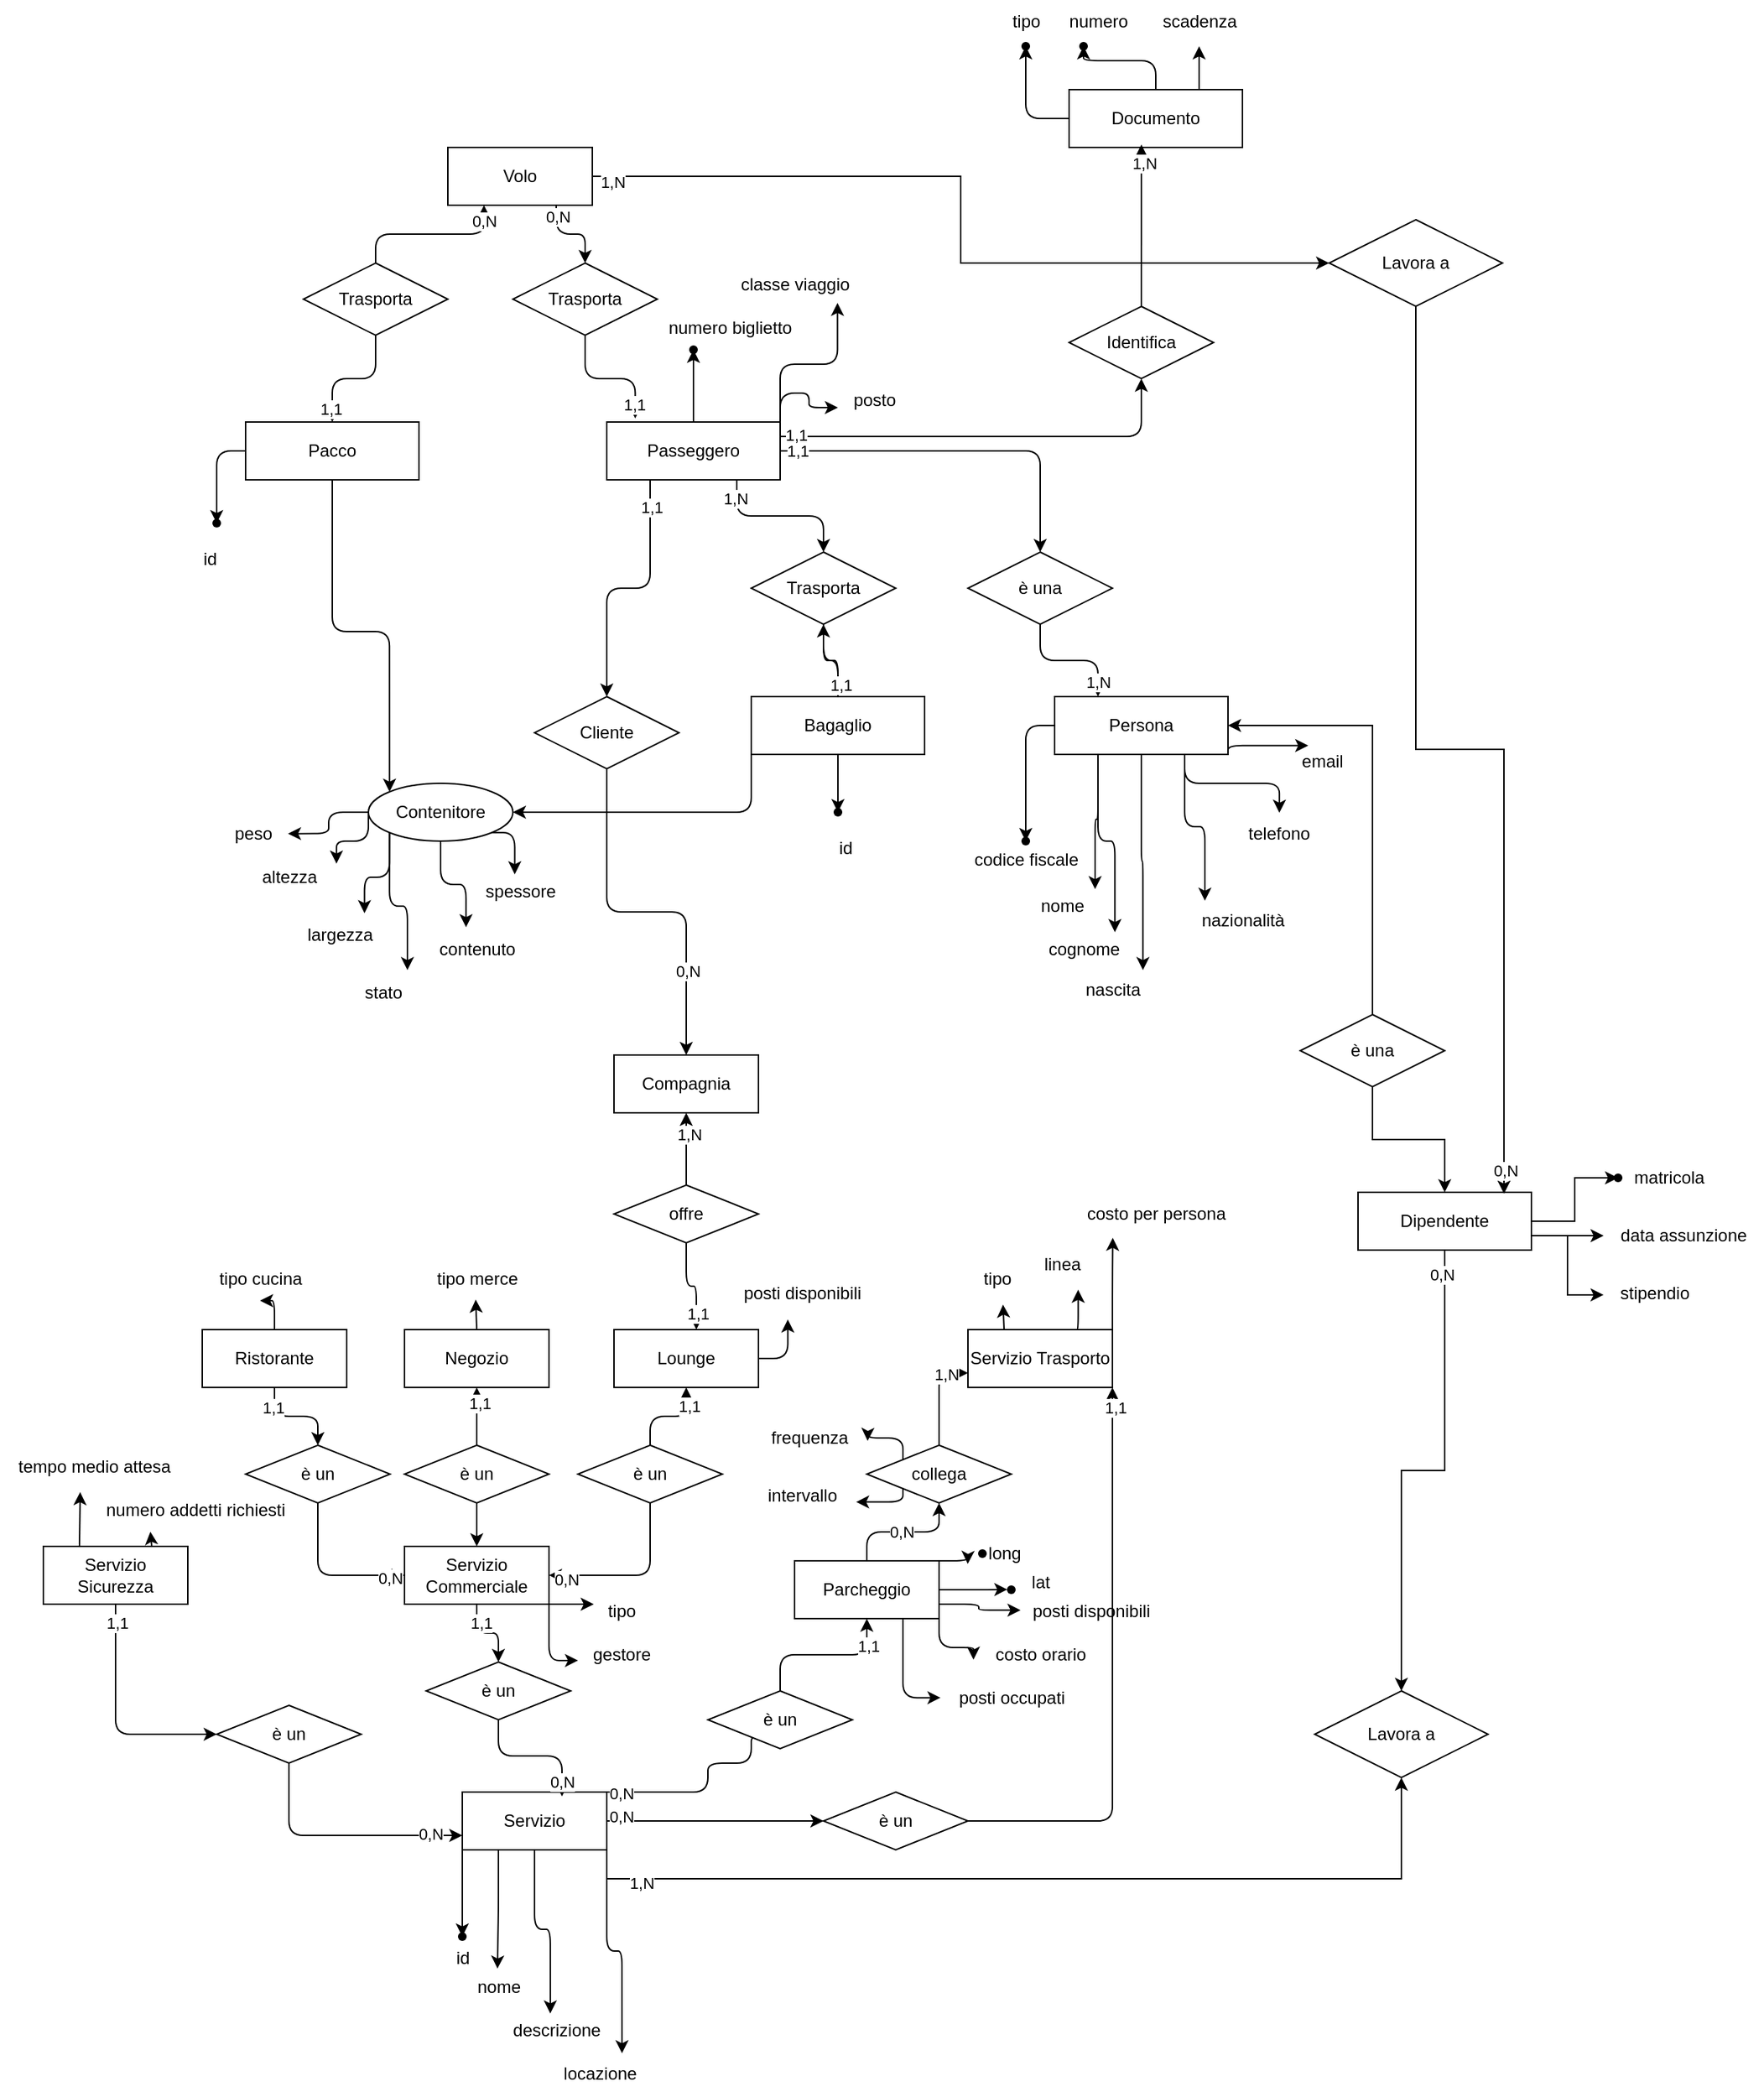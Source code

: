 <mxfile version="26.0.5">
  <diagram name="Page-1" id="ToJDzl_4S9SJtDrV855b">
    <mxGraphModel dx="1213" dy="2435" grid="1" gridSize="10" guides="1" tooltips="1" connect="1" arrows="1" fold="1" page="1" pageScale="1" pageWidth="850" pageHeight="1100" math="0" shadow="0">
      <root>
        <mxCell id="0" />
        <mxCell id="1" parent="0" />
        <mxCell id="xGkH-jB9jSA_RrB5lTJx-1" value="Compagnia" style="whiteSpace=wrap;html=1;align=center;rounded=0;" vertex="1" parent="1">
          <mxGeometry x="425" y="260" width="100" height="40" as="geometry" />
        </mxCell>
        <mxCell id="xGkH-jB9jSA_RrB5lTJx-2" style="edgeStyle=orthogonalEdgeStyle;orthogonalLoop=1;jettySize=auto;html=1;exitX=0.5;exitY=1;exitDx=0;exitDy=0;entryX=0.5;entryY=0;entryDx=0;entryDy=0;" edge="1" parent="1" source="xGkH-jB9jSA_RrB5lTJx-5" target="xGkH-jB9jSA_RrB5lTJx-49">
          <mxGeometry relative="1" as="geometry" />
        </mxCell>
        <mxCell id="xGkH-jB9jSA_RrB5lTJx-3" value="1,1" style="edgeLabel;html=1;align=center;verticalAlign=middle;resizable=0;points=[];" vertex="1" connectable="0" parent="xGkH-jB9jSA_RrB5lTJx-2">
          <mxGeometry x="-0.6" y="-1" relative="1" as="geometry">
            <mxPoint as="offset" />
          </mxGeometry>
        </mxCell>
        <mxCell id="xGkH-jB9jSA_RrB5lTJx-4" value="" style="edgeStyle=orthogonalEdgeStyle;orthogonalLoop=1;jettySize=auto;html=1;" edge="1" parent="1" source="xGkH-jB9jSA_RrB5lTJx-5" target="xGkH-jB9jSA_RrB5lTJx-94">
          <mxGeometry relative="1" as="geometry" />
        </mxCell>
        <mxCell id="xGkH-jB9jSA_RrB5lTJx-5" value="Ristorante" style="whiteSpace=wrap;html=1;align=center;rounded=0;" vertex="1" parent="1">
          <mxGeometry x="140" y="450" width="100" height="40" as="geometry" />
        </mxCell>
        <mxCell id="xGkH-jB9jSA_RrB5lTJx-6" value="Negozio" style="whiteSpace=wrap;html=1;align=center;rounded=0;" vertex="1" parent="1">
          <mxGeometry x="280" y="450" width="100" height="40" as="geometry" />
        </mxCell>
        <mxCell id="xGkH-jB9jSA_RrB5lTJx-7" value="Lounge" style="whiteSpace=wrap;html=1;align=center;rounded=0;" vertex="1" parent="1">
          <mxGeometry x="425" y="450" width="100" height="40" as="geometry" />
        </mxCell>
        <mxCell id="xGkH-jB9jSA_RrB5lTJx-8" value="Servizio Trasporto" style="whiteSpace=wrap;html=1;align=center;rounded=0;" vertex="1" parent="1">
          <mxGeometry x="670" y="450" width="100" height="40" as="geometry" />
        </mxCell>
        <mxCell id="xGkH-jB9jSA_RrB5lTJx-9" style="edgeStyle=orthogonalEdgeStyle;orthogonalLoop=1;jettySize=auto;html=1;exitX=0.5;exitY=1;exitDx=0;exitDy=0;entryX=0.5;entryY=0;entryDx=0;entryDy=0;" edge="1" parent="1" source="xGkH-jB9jSA_RrB5lTJx-11" target="xGkH-jB9jSA_RrB5lTJx-41">
          <mxGeometry relative="1" as="geometry" />
        </mxCell>
        <mxCell id="xGkH-jB9jSA_RrB5lTJx-10" value="1,1" style="edgeLabel;html=1;align=center;verticalAlign=middle;resizable=0;points=[];" vertex="1" connectable="0" parent="xGkH-jB9jSA_RrB5lTJx-9">
          <mxGeometry x="-0.521" y="3" relative="1" as="geometry">
            <mxPoint as="offset" />
          </mxGeometry>
        </mxCell>
        <mxCell id="xGkH-jB9jSA_RrB5lTJx-11" value="Servizio Commerciale" style="whiteSpace=wrap;html=1;align=center;rounded=0;" vertex="1" parent="1">
          <mxGeometry x="280" y="600" width="100" height="40" as="geometry" />
        </mxCell>
        <mxCell id="xGkH-jB9jSA_RrB5lTJx-12" style="edgeStyle=orthogonalEdgeStyle;orthogonalLoop=1;jettySize=auto;html=1;exitX=0.5;exitY=1;exitDx=0;exitDy=0;entryX=0;entryY=0.5;entryDx=0;entryDy=0;" edge="1" parent="1" source="xGkH-jB9jSA_RrB5lTJx-14" target="xGkH-jB9jSA_RrB5lTJx-46">
          <mxGeometry relative="1" as="geometry" />
        </mxCell>
        <mxCell id="xGkH-jB9jSA_RrB5lTJx-13" value="1,1" style="edgeLabel;html=1;align=center;verticalAlign=middle;resizable=0;points=[];" vertex="1" connectable="0" parent="xGkH-jB9jSA_RrB5lTJx-12">
          <mxGeometry x="-0.846" y="1" relative="1" as="geometry">
            <mxPoint as="offset" />
          </mxGeometry>
        </mxCell>
        <mxCell id="xGkH-jB9jSA_RrB5lTJx-14" value="Servizio Sicurezza" style="whiteSpace=wrap;html=1;align=center;rounded=0;" vertex="1" parent="1">
          <mxGeometry x="30" y="600" width="100" height="40" as="geometry" />
        </mxCell>
        <mxCell id="xGkH-jB9jSA_RrB5lTJx-15" style="edgeStyle=orthogonalEdgeStyle;orthogonalLoop=1;jettySize=auto;html=1;exitX=0.5;exitY=0;exitDx=0;exitDy=0;entryX=0.5;entryY=1;entryDx=0;entryDy=0;" edge="1" parent="1" source="xGkH-jB9jSA_RrB5lTJx-17" target="xGkH-jB9jSA_RrB5lTJx-37">
          <mxGeometry relative="1" as="geometry" />
        </mxCell>
        <mxCell id="xGkH-jB9jSA_RrB5lTJx-16" value="0,N" style="edgeLabel;html=1;align=center;verticalAlign=middle;resizable=0;points=[];" vertex="1" connectable="0" parent="xGkH-jB9jSA_RrB5lTJx-15">
          <mxGeometry x="-0.033" relative="1" as="geometry">
            <mxPoint as="offset" />
          </mxGeometry>
        </mxCell>
        <mxCell id="xGkH-jB9jSA_RrB5lTJx-17" value="Parcheggio" style="whiteSpace=wrap;html=1;align=center;rounded=0;" vertex="1" parent="1">
          <mxGeometry x="550" y="610" width="100" height="40" as="geometry" />
        </mxCell>
        <mxCell id="xGkH-jB9jSA_RrB5lTJx-18" value="" style="edgeStyle=orthogonalEdgeStyle;rounded=0;orthogonalLoop=1;jettySize=auto;html=1;curved=1;exitX=0;exitY=1;exitDx=0;exitDy=0;" edge="1" parent="1" source="xGkH-jB9jSA_RrB5lTJx-23" target="xGkH-jB9jSA_RrB5lTJx-24">
          <mxGeometry relative="1" as="geometry" />
        </mxCell>
        <mxCell id="xGkH-jB9jSA_RrB5lTJx-19" style="edgeStyle=orthogonalEdgeStyle;orthogonalLoop=1;jettySize=auto;html=1;exitX=1;exitY=0.5;exitDx=0;exitDy=0;entryX=0;entryY=0.5;entryDx=0;entryDy=0;" edge="1" parent="1" source="xGkH-jB9jSA_RrB5lTJx-23" target="xGkH-jB9jSA_RrB5lTJx-34">
          <mxGeometry relative="1" as="geometry" />
        </mxCell>
        <mxCell id="xGkH-jB9jSA_RrB5lTJx-20" value="0,N" style="edgeLabel;html=1;align=center;verticalAlign=middle;resizable=0;points=[];" vertex="1" connectable="0" parent="xGkH-jB9jSA_RrB5lTJx-19">
          <mxGeometry x="-0.864" y="3" relative="1" as="geometry">
            <mxPoint as="offset" />
          </mxGeometry>
        </mxCell>
        <mxCell id="xGkH-jB9jSA_RrB5lTJx-21" style="edgeStyle=orthogonalEdgeStyle;orthogonalLoop=1;jettySize=auto;html=1;exitX=1;exitY=0;exitDx=0;exitDy=0;entryX=0.5;entryY=1;entryDx=0;entryDy=0;" edge="1" parent="1" source="xGkH-jB9jSA_RrB5lTJx-23" target="xGkH-jB9jSA_RrB5lTJx-40">
          <mxGeometry relative="1" as="geometry">
            <Array as="points">
              <mxPoint x="490" y="770" />
              <mxPoint x="490" y="750" />
              <mxPoint x="520" y="750" />
              <mxPoint x="520" y="730" />
              <mxPoint x="540" y="730" />
            </Array>
          </mxGeometry>
        </mxCell>
        <mxCell id="xGkH-jB9jSA_RrB5lTJx-22" value="0,N" style="edgeLabel;html=1;align=center;verticalAlign=middle;resizable=0;points=[];" vertex="1" connectable="0" parent="xGkH-jB9jSA_RrB5lTJx-21">
          <mxGeometry x="-0.885" y="-1" relative="1" as="geometry">
            <mxPoint as="offset" />
          </mxGeometry>
        </mxCell>
        <mxCell id="xGkH-jB9jSA_RrB5lTJx-194" style="edgeStyle=orthogonalEdgeStyle;rounded=0;orthogonalLoop=1;jettySize=auto;html=1;exitX=1;exitY=1;exitDx=0;exitDy=0;" edge="1" parent="1" source="xGkH-jB9jSA_RrB5lTJx-23" target="xGkH-jB9jSA_RrB5lTJx-195">
          <mxGeometry relative="1" as="geometry">
            <mxPoint x="970" y="730" as="targetPoint" />
          </mxGeometry>
        </mxCell>
        <mxCell id="xGkH-jB9jSA_RrB5lTJx-203" value="&lt;div&gt;1,N&lt;/div&gt;" style="edgeLabel;html=1;align=center;verticalAlign=middle;resizable=0;points=[];" vertex="1" connectable="0" parent="xGkH-jB9jSA_RrB5lTJx-194">
          <mxGeometry x="-0.863" y="-3" relative="1" as="geometry">
            <mxPoint as="offset" />
          </mxGeometry>
        </mxCell>
        <mxCell id="xGkH-jB9jSA_RrB5lTJx-23" value="Servizio" style="whiteSpace=wrap;html=1;align=center;rounded=0;" vertex="1" parent="1">
          <mxGeometry x="320" y="770" width="100" height="40" as="geometry" />
        </mxCell>
        <mxCell id="xGkH-jB9jSA_RrB5lTJx-24" value="" style="shape=waypoint;sketch=0;size=6;pointerEvents=1;points=[];fillColor=default;resizable=0;rotatable=0;perimeter=centerPerimeter;snapToPoint=1;rounded=0;" vertex="1" parent="1">
          <mxGeometry x="310" y="860" width="20" height="20" as="geometry" />
        </mxCell>
        <mxCell id="xGkH-jB9jSA_RrB5lTJx-25" value="id" style="text;html=1;align=center;verticalAlign=middle;resizable=0;points=[];autosize=1;strokeColor=none;fillColor=none;" vertex="1" parent="1">
          <mxGeometry x="305" y="870" width="30" height="30" as="geometry" />
        </mxCell>
        <mxCell id="xGkH-jB9jSA_RrB5lTJx-26" value="nome" style="text;html=1;align=center;verticalAlign=middle;resizable=0;points=[];autosize=1;strokeColor=none;fillColor=none;" vertex="1" parent="1">
          <mxGeometry x="320" y="890" width="50" height="30" as="geometry" />
        </mxCell>
        <mxCell id="xGkH-jB9jSA_RrB5lTJx-27" value="descrizione" style="text;html=1;align=center;verticalAlign=middle;resizable=0;points=[];autosize=1;strokeColor=none;fillColor=none;" vertex="1" parent="1">
          <mxGeometry x="345" y="920" width="80" height="30" as="geometry" />
        </mxCell>
        <mxCell id="xGkH-jB9jSA_RrB5lTJx-28" value="locazione" style="text;html=1;align=center;verticalAlign=middle;resizable=0;points=[];autosize=1;strokeColor=none;fillColor=none;" vertex="1" parent="1">
          <mxGeometry x="380" y="950" width="70" height="30" as="geometry" />
        </mxCell>
        <mxCell id="xGkH-jB9jSA_RrB5lTJx-29" style="edgeStyle=orthogonalEdgeStyle;orthogonalLoop=1;jettySize=auto;html=1;exitX=0.25;exitY=1;exitDx=0;exitDy=0;entryX=0.487;entryY=0.072;entryDx=0;entryDy=0;entryPerimeter=0;" edge="1" parent="1" source="xGkH-jB9jSA_RrB5lTJx-23" target="xGkH-jB9jSA_RrB5lTJx-26">
          <mxGeometry relative="1" as="geometry" />
        </mxCell>
        <mxCell id="xGkH-jB9jSA_RrB5lTJx-30" style="edgeStyle=orthogonalEdgeStyle;orthogonalLoop=1;jettySize=auto;html=1;exitX=0.5;exitY=1;exitDx=0;exitDy=0;entryX=0.449;entryY=0.107;entryDx=0;entryDy=0;entryPerimeter=0;" edge="1" parent="1" source="xGkH-jB9jSA_RrB5lTJx-23" target="xGkH-jB9jSA_RrB5lTJx-27">
          <mxGeometry relative="1" as="geometry" />
        </mxCell>
        <mxCell id="xGkH-jB9jSA_RrB5lTJx-31" style="edgeStyle=orthogonalEdgeStyle;orthogonalLoop=1;jettySize=auto;html=1;exitX=1;exitY=1;exitDx=0;exitDy=0;entryX=0.722;entryY=0.026;entryDx=0;entryDy=0;entryPerimeter=0;" edge="1" parent="1" source="xGkH-jB9jSA_RrB5lTJx-23" target="xGkH-jB9jSA_RrB5lTJx-28">
          <mxGeometry relative="1" as="geometry" />
        </mxCell>
        <mxCell id="xGkH-jB9jSA_RrB5lTJx-32" style="edgeStyle=orthogonalEdgeStyle;orthogonalLoop=1;jettySize=auto;html=1;exitX=1;exitY=0.5;exitDx=0;exitDy=0;entryX=1;entryY=1;entryDx=0;entryDy=0;" edge="1" parent="1" source="xGkH-jB9jSA_RrB5lTJx-34" target="xGkH-jB9jSA_RrB5lTJx-8">
          <mxGeometry relative="1" as="geometry" />
        </mxCell>
        <mxCell id="xGkH-jB9jSA_RrB5lTJx-33" value="1,1" style="edgeLabel;html=1;align=center;verticalAlign=middle;resizable=0;points=[];" vertex="1" connectable="0" parent="xGkH-jB9jSA_RrB5lTJx-32">
          <mxGeometry x="0.93" y="-2" relative="1" as="geometry">
            <mxPoint as="offset" />
          </mxGeometry>
        </mxCell>
        <mxCell id="xGkH-jB9jSA_RrB5lTJx-34" value="è un" style="shape=rhombus;perimeter=rhombusPerimeter;whiteSpace=wrap;html=1;align=center;" vertex="1" parent="1">
          <mxGeometry x="570" y="770" width="100" height="40" as="geometry" />
        </mxCell>
        <mxCell id="xGkH-jB9jSA_RrB5lTJx-35" style="edgeStyle=orthogonalEdgeStyle;orthogonalLoop=1;jettySize=auto;html=1;exitX=0.5;exitY=0;exitDx=0;exitDy=0;entryX=0;entryY=0.75;entryDx=0;entryDy=0;" edge="1" parent="1" source="xGkH-jB9jSA_RrB5lTJx-37" target="xGkH-jB9jSA_RrB5lTJx-8">
          <mxGeometry relative="1" as="geometry" />
        </mxCell>
        <mxCell id="xGkH-jB9jSA_RrB5lTJx-36" value="1,N" style="edgeLabel;html=1;align=center;verticalAlign=middle;resizable=0;points=[];" vertex="1" connectable="0" parent="xGkH-jB9jSA_RrB5lTJx-35">
          <mxGeometry x="0.552" y="-1" relative="1" as="geometry">
            <mxPoint as="offset" />
          </mxGeometry>
        </mxCell>
        <mxCell id="xGkH-jB9jSA_RrB5lTJx-37" value="collega" style="shape=rhombus;perimeter=rhombusPerimeter;whiteSpace=wrap;html=1;align=center;" vertex="1" parent="1">
          <mxGeometry x="600" y="530" width="100" height="40" as="geometry" />
        </mxCell>
        <mxCell id="xGkH-jB9jSA_RrB5lTJx-38" style="edgeStyle=orthogonalEdgeStyle;orthogonalLoop=1;jettySize=auto;html=1;exitX=0.5;exitY=0;exitDx=0;exitDy=0;entryX=0.5;entryY=1;entryDx=0;entryDy=0;" edge="1" parent="1" source="xGkH-jB9jSA_RrB5lTJx-40" target="xGkH-jB9jSA_RrB5lTJx-17">
          <mxGeometry relative="1" as="geometry" />
        </mxCell>
        <mxCell id="xGkH-jB9jSA_RrB5lTJx-39" value="1,1" style="edgeLabel;html=1;align=center;verticalAlign=middle;resizable=0;points=[];" vertex="1" connectable="0" parent="xGkH-jB9jSA_RrB5lTJx-38">
          <mxGeometry x="0.652" y="-1" relative="1" as="geometry">
            <mxPoint as="offset" />
          </mxGeometry>
        </mxCell>
        <mxCell id="xGkH-jB9jSA_RrB5lTJx-40" value="è un" style="shape=rhombus;perimeter=rhombusPerimeter;whiteSpace=wrap;html=1;align=center;" vertex="1" parent="1">
          <mxGeometry x="490" y="700" width="100" height="40" as="geometry" />
        </mxCell>
        <mxCell id="xGkH-jB9jSA_RrB5lTJx-41" value="è un" style="shape=rhombus;perimeter=rhombusPerimeter;whiteSpace=wrap;html=1;align=center;" vertex="1" parent="1">
          <mxGeometry x="295" y="680" width="100" height="40" as="geometry" />
        </mxCell>
        <mxCell id="xGkH-jB9jSA_RrB5lTJx-42" style="edgeStyle=orthogonalEdgeStyle;orthogonalLoop=1;jettySize=auto;html=1;exitX=0.5;exitY=1;exitDx=0;exitDy=0;entryX=0.69;entryY=0.075;entryDx=0;entryDy=0;entryPerimeter=0;" edge="1" parent="1" source="xGkH-jB9jSA_RrB5lTJx-41" target="xGkH-jB9jSA_RrB5lTJx-23">
          <mxGeometry relative="1" as="geometry" />
        </mxCell>
        <mxCell id="xGkH-jB9jSA_RrB5lTJx-43" value="0,N" style="edgeLabel;html=1;align=center;verticalAlign=middle;resizable=0;points=[];" vertex="1" connectable="0" parent="xGkH-jB9jSA_RrB5lTJx-42">
          <mxGeometry x="0.78" relative="1" as="geometry">
            <mxPoint as="offset" />
          </mxGeometry>
        </mxCell>
        <mxCell id="xGkH-jB9jSA_RrB5lTJx-44" style="edgeStyle=orthogonalEdgeStyle;orthogonalLoop=1;jettySize=auto;html=1;exitX=0.5;exitY=1;exitDx=0;exitDy=0;entryX=0;entryY=0.75;entryDx=0;entryDy=0;" edge="1" parent="1" source="xGkH-jB9jSA_RrB5lTJx-46" target="xGkH-jB9jSA_RrB5lTJx-23">
          <mxGeometry relative="1" as="geometry" />
        </mxCell>
        <mxCell id="xGkH-jB9jSA_RrB5lTJx-45" value="0,N" style="edgeLabel;html=1;align=center;verticalAlign=middle;resizable=0;points=[];" vertex="1" connectable="0" parent="xGkH-jB9jSA_RrB5lTJx-44">
          <mxGeometry x="0.737" y="1" relative="1" as="geometry">
            <mxPoint as="offset" />
          </mxGeometry>
        </mxCell>
        <mxCell id="xGkH-jB9jSA_RrB5lTJx-46" value="è un" style="shape=rhombus;perimeter=rhombusPerimeter;whiteSpace=wrap;html=1;align=center;" vertex="1" parent="1">
          <mxGeometry x="150" y="710" width="100" height="40" as="geometry" />
        </mxCell>
        <mxCell id="xGkH-jB9jSA_RrB5lTJx-47" style="edgeStyle=orthogonalEdgeStyle;orthogonalLoop=1;jettySize=auto;html=1;exitX=0.5;exitY=1;exitDx=0;exitDy=0;entryX=0;entryY=0.5;entryDx=0;entryDy=0;" edge="1" parent="1" source="xGkH-jB9jSA_RrB5lTJx-49" target="xGkH-jB9jSA_RrB5lTJx-11">
          <mxGeometry relative="1" as="geometry" />
        </mxCell>
        <mxCell id="xGkH-jB9jSA_RrB5lTJx-48" value="0,N" style="edgeLabel;html=1;align=center;verticalAlign=middle;resizable=0;points=[];" vertex="1" connectable="0" parent="xGkH-jB9jSA_RrB5lTJx-47">
          <mxGeometry x="0.806" y="-2" relative="1" as="geometry">
            <mxPoint as="offset" />
          </mxGeometry>
        </mxCell>
        <mxCell id="xGkH-jB9jSA_RrB5lTJx-49" value="è un" style="shape=rhombus;perimeter=rhombusPerimeter;whiteSpace=wrap;html=1;align=center;" vertex="1" parent="1">
          <mxGeometry x="170" y="530" width="100" height="40" as="geometry" />
        </mxCell>
        <mxCell id="xGkH-jB9jSA_RrB5lTJx-50" style="edgeStyle=orthogonalEdgeStyle;orthogonalLoop=1;jettySize=auto;html=1;exitX=0.5;exitY=1;exitDx=0;exitDy=0;entryX=0.5;entryY=0;entryDx=0;entryDy=0;" edge="1" parent="1" source="xGkH-jB9jSA_RrB5lTJx-53" target="xGkH-jB9jSA_RrB5lTJx-11">
          <mxGeometry relative="1" as="geometry" />
        </mxCell>
        <mxCell id="xGkH-jB9jSA_RrB5lTJx-51" style="edgeStyle=orthogonalEdgeStyle;orthogonalLoop=1;jettySize=auto;html=1;exitX=0.5;exitY=0;exitDx=0;exitDy=0;entryX=0.5;entryY=1;entryDx=0;entryDy=0;" edge="1" parent="1" source="xGkH-jB9jSA_RrB5lTJx-53" target="xGkH-jB9jSA_RrB5lTJx-6">
          <mxGeometry relative="1" as="geometry" />
        </mxCell>
        <mxCell id="xGkH-jB9jSA_RrB5lTJx-52" value="1,1" style="edgeLabel;html=1;align=center;verticalAlign=middle;resizable=0;points=[];" vertex="1" connectable="0" parent="xGkH-jB9jSA_RrB5lTJx-51">
          <mxGeometry x="0.467" y="-2" relative="1" as="geometry">
            <mxPoint as="offset" />
          </mxGeometry>
        </mxCell>
        <mxCell id="xGkH-jB9jSA_RrB5lTJx-53" value="è un" style="shape=rhombus;perimeter=rhombusPerimeter;whiteSpace=wrap;html=1;align=center;" vertex="1" parent="1">
          <mxGeometry x="280" y="530" width="100" height="40" as="geometry" />
        </mxCell>
        <mxCell id="xGkH-jB9jSA_RrB5lTJx-54" style="edgeStyle=orthogonalEdgeStyle;orthogonalLoop=1;jettySize=auto;html=1;exitX=0.5;exitY=1;exitDx=0;exitDy=0;entryX=1;entryY=0.5;entryDx=0;entryDy=0;" edge="1" parent="1" source="xGkH-jB9jSA_RrB5lTJx-58" target="xGkH-jB9jSA_RrB5lTJx-11">
          <mxGeometry relative="1" as="geometry" />
        </mxCell>
        <mxCell id="xGkH-jB9jSA_RrB5lTJx-55" value="0,N" style="edgeLabel;html=1;align=center;verticalAlign=middle;resizable=0;points=[];" vertex="1" connectable="0" parent="xGkH-jB9jSA_RrB5lTJx-54">
          <mxGeometry x="0.803" y="3" relative="1" as="geometry">
            <mxPoint as="offset" />
          </mxGeometry>
        </mxCell>
        <mxCell id="xGkH-jB9jSA_RrB5lTJx-56" style="edgeStyle=orthogonalEdgeStyle;orthogonalLoop=1;jettySize=auto;html=1;exitX=0.5;exitY=0;exitDx=0;exitDy=0;entryX=0.5;entryY=1;entryDx=0;entryDy=0;" edge="1" parent="1" source="xGkH-jB9jSA_RrB5lTJx-58" target="xGkH-jB9jSA_RrB5lTJx-7">
          <mxGeometry relative="1" as="geometry" />
        </mxCell>
        <mxCell id="xGkH-jB9jSA_RrB5lTJx-57" value="1,1" style="edgeLabel;html=1;align=center;verticalAlign=middle;resizable=0;points=[];" vertex="1" connectable="0" parent="xGkH-jB9jSA_RrB5lTJx-56">
          <mxGeometry x="0.595" y="-2" relative="1" as="geometry">
            <mxPoint as="offset" />
          </mxGeometry>
        </mxCell>
        <mxCell id="xGkH-jB9jSA_RrB5lTJx-58" value="è un" style="shape=rhombus;perimeter=rhombusPerimeter;whiteSpace=wrap;html=1;align=center;" vertex="1" parent="1">
          <mxGeometry x="400" y="530" width="100" height="40" as="geometry" />
        </mxCell>
        <mxCell id="xGkH-jB9jSA_RrB5lTJx-59" style="edgeStyle=orthogonalEdgeStyle;orthogonalLoop=1;jettySize=auto;html=1;exitX=0.5;exitY=0;exitDx=0;exitDy=0;entryX=0.5;entryY=1;entryDx=0;entryDy=0;" edge="1" parent="1" source="xGkH-jB9jSA_RrB5lTJx-61" target="xGkH-jB9jSA_RrB5lTJx-1">
          <mxGeometry relative="1" as="geometry" />
        </mxCell>
        <mxCell id="xGkH-jB9jSA_RrB5lTJx-60" value="1,N" style="edgeLabel;html=1;align=center;verticalAlign=middle;resizable=0;points=[];" vertex="1" connectable="0" parent="xGkH-jB9jSA_RrB5lTJx-59">
          <mxGeometry x="0.407" y="-2" relative="1" as="geometry">
            <mxPoint as="offset" />
          </mxGeometry>
        </mxCell>
        <mxCell id="xGkH-jB9jSA_RrB5lTJx-61" value="offre" style="shape=rhombus;perimeter=rhombusPerimeter;whiteSpace=wrap;html=1;align=center;" vertex="1" parent="1">
          <mxGeometry x="425" y="350" width="100" height="40" as="geometry" />
        </mxCell>
        <mxCell id="xGkH-jB9jSA_RrB5lTJx-62" style="edgeStyle=orthogonalEdgeStyle;orthogonalLoop=1;jettySize=auto;html=1;exitX=0.5;exitY=1;exitDx=0;exitDy=0;entryX=0.57;entryY=0;entryDx=0;entryDy=0;entryPerimeter=0;" edge="1" parent="1" source="xGkH-jB9jSA_RrB5lTJx-61" target="xGkH-jB9jSA_RrB5lTJx-7">
          <mxGeometry relative="1" as="geometry" />
        </mxCell>
        <mxCell id="xGkH-jB9jSA_RrB5lTJx-63" value="1,1" style="edgeLabel;html=1;align=center;verticalAlign=middle;resizable=0;points=[];" vertex="1" connectable="0" parent="xGkH-jB9jSA_RrB5lTJx-62">
          <mxGeometry x="0.672" y="1" relative="1" as="geometry">
            <mxPoint as="offset" />
          </mxGeometry>
        </mxCell>
        <mxCell id="xGkH-jB9jSA_RrB5lTJx-64" value="tipo" style="text;html=1;align=center;verticalAlign=middle;resizable=0;points=[];autosize=1;strokeColor=none;fillColor=none;" vertex="1" parent="1">
          <mxGeometry x="670" y="400" width="40" height="30" as="geometry" />
        </mxCell>
        <mxCell id="xGkH-jB9jSA_RrB5lTJx-65" value="linea" style="text;html=1;align=center;verticalAlign=middle;resizable=0;points=[];autosize=1;strokeColor=none;fillColor=none;" vertex="1" parent="1">
          <mxGeometry x="710" y="390" width="50" height="30" as="geometry" />
        </mxCell>
        <mxCell id="xGkH-jB9jSA_RrB5lTJx-66" value="costo per persona" style="text;html=1;align=center;verticalAlign=middle;resizable=0;points=[];autosize=1;strokeColor=none;fillColor=none;" vertex="1" parent="1">
          <mxGeometry x="740" y="355" width="120" height="30" as="geometry" />
        </mxCell>
        <mxCell id="xGkH-jB9jSA_RrB5lTJx-67" style="edgeStyle=orthogonalEdgeStyle;orthogonalLoop=1;jettySize=auto;html=1;exitX=0.25;exitY=0;exitDx=0;exitDy=0;entryX=0.607;entryY=1.09;entryDx=0;entryDy=0;entryPerimeter=0;" edge="1" parent="1" source="xGkH-jB9jSA_RrB5lTJx-8" target="xGkH-jB9jSA_RrB5lTJx-64">
          <mxGeometry relative="1" as="geometry" />
        </mxCell>
        <mxCell id="xGkH-jB9jSA_RrB5lTJx-68" style="edgeStyle=orthogonalEdgeStyle;orthogonalLoop=1;jettySize=auto;html=1;exitX=1;exitY=0;exitDx=0;exitDy=0;entryX=0.252;entryY=1.048;entryDx=0;entryDy=0;entryPerimeter=0;" edge="1" parent="1" source="xGkH-jB9jSA_RrB5lTJx-8" target="xGkH-jB9jSA_RrB5lTJx-66">
          <mxGeometry relative="1" as="geometry" />
        </mxCell>
        <mxCell id="xGkH-jB9jSA_RrB5lTJx-69" style="edgeStyle=orthogonalEdgeStyle;orthogonalLoop=1;jettySize=auto;html=1;exitX=0.75;exitY=0;exitDx=0;exitDy=0;entryX=0.726;entryY=1.081;entryDx=0;entryDy=0;entryPerimeter=0;" edge="1" parent="1" source="xGkH-jB9jSA_RrB5lTJx-8" target="xGkH-jB9jSA_RrB5lTJx-65">
          <mxGeometry relative="1" as="geometry" />
        </mxCell>
        <mxCell id="xGkH-jB9jSA_RrB5lTJx-70" value="frequenza" style="text;html=1;align=center;verticalAlign=middle;resizable=0;points=[];autosize=1;strokeColor=none;fillColor=none;" vertex="1" parent="1">
          <mxGeometry x="520" y="510" width="80" height="30" as="geometry" />
        </mxCell>
        <mxCell id="xGkH-jB9jSA_RrB5lTJx-71" value="intervallo" style="text;html=1;align=center;verticalAlign=middle;resizable=0;points=[];autosize=1;strokeColor=none;fillColor=none;" vertex="1" parent="1">
          <mxGeometry x="520" y="550" width="70" height="30" as="geometry" />
        </mxCell>
        <mxCell id="xGkH-jB9jSA_RrB5lTJx-72" style="edgeStyle=orthogonalEdgeStyle;orthogonalLoop=1;jettySize=auto;html=1;exitX=0;exitY=1;exitDx=0;exitDy=0;entryX=1.037;entryY=0.643;entryDx=0;entryDy=0;entryPerimeter=0;" edge="1" parent="1" source="xGkH-jB9jSA_RrB5lTJx-37" target="xGkH-jB9jSA_RrB5lTJx-71">
          <mxGeometry relative="1" as="geometry">
            <Array as="points">
              <mxPoint x="625" y="569" />
            </Array>
          </mxGeometry>
        </mxCell>
        <mxCell id="xGkH-jB9jSA_RrB5lTJx-73" style="edgeStyle=orthogonalEdgeStyle;orthogonalLoop=1;jettySize=auto;html=1;exitX=0;exitY=0;exitDx=0;exitDy=0;entryX=1.007;entryY=0.567;entryDx=0;entryDy=0;entryPerimeter=0;" edge="1" parent="1" source="xGkH-jB9jSA_RrB5lTJx-37" target="xGkH-jB9jSA_RrB5lTJx-70">
          <mxGeometry relative="1" as="geometry">
            <Array as="points">
              <mxPoint x="625" y="525" />
              <mxPoint x="601" y="525" />
            </Array>
          </mxGeometry>
        </mxCell>
        <mxCell id="xGkH-jB9jSA_RrB5lTJx-74" value="long" style="text;html=1;align=center;verticalAlign=middle;resizable=0;points=[];autosize=1;strokeColor=none;fillColor=none;" vertex="1" parent="1">
          <mxGeometry x="670" y="590" width="50" height="30" as="geometry" />
        </mxCell>
        <mxCell id="xGkH-jB9jSA_RrB5lTJx-75" value="lat" style="text;html=1;align=center;verticalAlign=middle;resizable=0;points=[];autosize=1;strokeColor=none;fillColor=none;" vertex="1" parent="1">
          <mxGeometry x="700" y="610" width="40" height="30" as="geometry" />
        </mxCell>
        <mxCell id="xGkH-jB9jSA_RrB5lTJx-76" value="posti disponibili" style="text;html=1;align=center;verticalAlign=middle;resizable=0;points=[];autosize=1;strokeColor=none;fillColor=none;" vertex="1" parent="1">
          <mxGeometry x="705" y="630" width="100" height="30" as="geometry" />
        </mxCell>
        <mxCell id="xGkH-jB9jSA_RrB5lTJx-77" value="costo orario" style="text;html=1;align=center;verticalAlign=middle;resizable=0;points=[];autosize=1;strokeColor=none;fillColor=none;" vertex="1" parent="1">
          <mxGeometry x="675" y="660" width="90" height="30" as="geometry" />
        </mxCell>
        <mxCell id="xGkH-jB9jSA_RrB5lTJx-78" value="posti occupati" style="text;html=1;align=center;verticalAlign=middle;resizable=0;points=[];autosize=1;strokeColor=none;fillColor=none;" vertex="1" parent="1">
          <mxGeometry x="650" y="690" width="100" height="30" as="geometry" />
        </mxCell>
        <mxCell id="xGkH-jB9jSA_RrB5lTJx-79" style="edgeStyle=orthogonalEdgeStyle;orthogonalLoop=1;jettySize=auto;html=1;exitX=1;exitY=0.5;exitDx=0;exitDy=0;entryX=-0.068;entryY=0.662;entryDx=0;entryDy=0;entryPerimeter=0;" edge="1" parent="1" source="xGkH-jB9jSA_RrB5lTJx-17" target="xGkH-jB9jSA_RrB5lTJx-75">
          <mxGeometry relative="1" as="geometry" />
        </mxCell>
        <mxCell id="xGkH-jB9jSA_RrB5lTJx-80" style="edgeStyle=orthogonalEdgeStyle;orthogonalLoop=1;jettySize=auto;html=1;exitX=1;exitY=0;exitDx=0;exitDy=0;entryX=-0.003;entryY=0.738;entryDx=0;entryDy=0;entryPerimeter=0;" edge="1" parent="1" source="xGkH-jB9jSA_RrB5lTJx-17" target="xGkH-jB9jSA_RrB5lTJx-74">
          <mxGeometry relative="1" as="geometry" />
        </mxCell>
        <mxCell id="xGkH-jB9jSA_RrB5lTJx-81" style="edgeStyle=orthogonalEdgeStyle;orthogonalLoop=1;jettySize=auto;html=1;exitX=1;exitY=0.75;exitDx=0;exitDy=0;entryX=0.014;entryY=0.471;entryDx=0;entryDy=0;entryPerimeter=0;" edge="1" parent="1" source="xGkH-jB9jSA_RrB5lTJx-17" target="xGkH-jB9jSA_RrB5lTJx-76">
          <mxGeometry relative="1" as="geometry" />
        </mxCell>
        <mxCell id="xGkH-jB9jSA_RrB5lTJx-82" style="edgeStyle=orthogonalEdgeStyle;orthogonalLoop=1;jettySize=auto;html=1;exitX=1;exitY=1;exitDx=0;exitDy=0;entryX=-0.013;entryY=0.614;entryDx=0;entryDy=0;entryPerimeter=0;" edge="1" parent="1" source="xGkH-jB9jSA_RrB5lTJx-17" target="xGkH-jB9jSA_RrB5lTJx-77">
          <mxGeometry relative="1" as="geometry">
            <Array as="points">
              <mxPoint x="650" y="670" />
              <mxPoint x="674" y="670" />
            </Array>
          </mxGeometry>
        </mxCell>
        <mxCell id="xGkH-jB9jSA_RrB5lTJx-83" style="edgeStyle=orthogonalEdgeStyle;orthogonalLoop=1;jettySize=auto;html=1;exitX=0.75;exitY=1;exitDx=0;exitDy=0;entryX=0.01;entryY=0.49;entryDx=0;entryDy=0;entryPerimeter=0;" edge="1" parent="1" source="xGkH-jB9jSA_RrB5lTJx-17" target="xGkH-jB9jSA_RrB5lTJx-78">
          <mxGeometry relative="1" as="geometry" />
        </mxCell>
        <mxCell id="xGkH-jB9jSA_RrB5lTJx-84" value="" style="shape=waypoint;sketch=0;size=6;pointerEvents=1;points=[];fillColor=none;resizable=0;rotatable=0;perimeter=centerPerimeter;snapToPoint=1;" vertex="1" parent="1">
          <mxGeometry x="670" y="595" width="20" height="20" as="geometry" />
        </mxCell>
        <mxCell id="xGkH-jB9jSA_RrB5lTJx-85" value="" style="shape=waypoint;sketch=0;size=6;pointerEvents=1;points=[];fillColor=none;resizable=0;rotatable=0;perimeter=centerPerimeter;snapToPoint=1;" vertex="1" parent="1">
          <mxGeometry x="690" y="620" width="20" height="20" as="geometry" />
        </mxCell>
        <mxCell id="xGkH-jB9jSA_RrB5lTJx-86" value="tipo" style="text;html=1;align=center;verticalAlign=middle;resizable=0;points=[];autosize=1;strokeColor=none;fillColor=none;" vertex="1" parent="1">
          <mxGeometry x="410" y="630" width="40" height="30" as="geometry" />
        </mxCell>
        <mxCell id="xGkH-jB9jSA_RrB5lTJx-87" value="gestore" style="text;html=1;align=center;verticalAlign=middle;resizable=0;points=[];autosize=1;strokeColor=none;fillColor=none;" vertex="1" parent="1">
          <mxGeometry x="400" y="660" width="60" height="30" as="geometry" />
        </mxCell>
        <mxCell id="xGkH-jB9jSA_RrB5lTJx-88" style="edgeStyle=orthogonalEdgeStyle;orthogonalLoop=1;jettySize=auto;html=1;exitX=1;exitY=1;exitDx=0;exitDy=0;entryX=0.002;entryY=0.633;entryDx=0;entryDy=0;entryPerimeter=0;" edge="1" parent="1" source="xGkH-jB9jSA_RrB5lTJx-11" target="xGkH-jB9jSA_RrB5lTJx-87">
          <mxGeometry relative="1" as="geometry" />
        </mxCell>
        <mxCell id="xGkH-jB9jSA_RrB5lTJx-89" style="edgeStyle=orthogonalEdgeStyle;orthogonalLoop=1;jettySize=auto;html=1;exitX=1;exitY=1;exitDx=0;exitDy=0;entryX=0.025;entryY=0.357;entryDx=0;entryDy=0;entryPerimeter=0;" edge="1" parent="1" source="xGkH-jB9jSA_RrB5lTJx-11" target="xGkH-jB9jSA_RrB5lTJx-86">
          <mxGeometry relative="1" as="geometry" />
        </mxCell>
        <mxCell id="xGkH-jB9jSA_RrB5lTJx-90" value="posti disponibili" style="text;html=1;align=center;verticalAlign=middle;resizable=0;points=[];autosize=1;strokeColor=none;fillColor=none;" vertex="1" parent="1">
          <mxGeometry x="505" y="410" width="100" height="30" as="geometry" />
        </mxCell>
        <mxCell id="xGkH-jB9jSA_RrB5lTJx-91" style="edgeStyle=orthogonalEdgeStyle;orthogonalLoop=1;jettySize=auto;html=1;exitX=1;exitY=0.5;exitDx=0;exitDy=0;entryX=0.403;entryY=1.1;entryDx=0;entryDy=0;entryPerimeter=0;" edge="1" parent="1" source="xGkH-jB9jSA_RrB5lTJx-7" target="xGkH-jB9jSA_RrB5lTJx-90">
          <mxGeometry relative="1" as="geometry" />
        </mxCell>
        <mxCell id="xGkH-jB9jSA_RrB5lTJx-92" value="tipo merce" style="text;html=1;align=center;verticalAlign=middle;resizable=0;points=[];autosize=1;strokeColor=none;fillColor=none;" vertex="1" parent="1">
          <mxGeometry x="290" y="400" width="80" height="30" as="geometry" />
        </mxCell>
        <mxCell id="xGkH-jB9jSA_RrB5lTJx-93" style="edgeStyle=orthogonalEdgeStyle;orthogonalLoop=1;jettySize=auto;html=1;exitX=0.5;exitY=0;exitDx=0;exitDy=0;entryX=0.491;entryY=0.976;entryDx=0;entryDy=0;entryPerimeter=0;" edge="1" parent="1" source="xGkH-jB9jSA_RrB5lTJx-6" target="xGkH-jB9jSA_RrB5lTJx-92">
          <mxGeometry relative="1" as="geometry" />
        </mxCell>
        <mxCell id="xGkH-jB9jSA_RrB5lTJx-94" value="tipo cucina" style="text;html=1;align=center;verticalAlign=middle;resizable=0;points=[];autosize=1;strokeColor=none;fillColor=none;" vertex="1" parent="1">
          <mxGeometry x="140" y="400" width="80" height="30" as="geometry" />
        </mxCell>
        <mxCell id="xGkH-jB9jSA_RrB5lTJx-95" value="tempo medio attesa" style="text;html=1;align=center;verticalAlign=middle;resizable=0;points=[];autosize=1;strokeColor=none;fillColor=none;" vertex="1" parent="1">
          <mxGeometry y="530" width="130" height="30" as="geometry" />
        </mxCell>
        <mxCell id="xGkH-jB9jSA_RrB5lTJx-96" value="numero addetti richiesti" style="text;html=1;align=center;verticalAlign=middle;resizable=0;points=[];autosize=1;strokeColor=none;fillColor=none;" vertex="1" parent="1">
          <mxGeometry x="60" y="560" width="150" height="30" as="geometry" />
        </mxCell>
        <mxCell id="xGkH-jB9jSA_RrB5lTJx-97" style="edgeStyle=orthogonalEdgeStyle;orthogonalLoop=1;jettySize=auto;html=1;exitX=0.75;exitY=0;exitDx=0;exitDy=0;entryX=0.294;entryY=0.995;entryDx=0;entryDy=0;entryPerimeter=0;" edge="1" parent="1" source="xGkH-jB9jSA_RrB5lTJx-14" target="xGkH-jB9jSA_RrB5lTJx-96">
          <mxGeometry relative="1" as="geometry" />
        </mxCell>
        <mxCell id="xGkH-jB9jSA_RrB5lTJx-98" style="edgeStyle=orthogonalEdgeStyle;orthogonalLoop=1;jettySize=auto;html=1;exitX=0.25;exitY=0;exitDx=0;exitDy=0;entryX=0.427;entryY=1.081;entryDx=0;entryDy=0;entryPerimeter=0;" edge="1" parent="1" source="xGkH-jB9jSA_RrB5lTJx-14" target="xGkH-jB9jSA_RrB5lTJx-95">
          <mxGeometry relative="1" as="geometry" />
        </mxCell>
        <mxCell id="xGkH-jB9jSA_RrB5lTJx-99" style="edgeStyle=orthogonalEdgeStyle;orthogonalLoop=1;jettySize=auto;html=1;exitX=0.75;exitY=1;exitDx=0;exitDy=0;entryX=0.5;entryY=0;entryDx=0;entryDy=0;" edge="1" parent="1" source="xGkH-jB9jSA_RrB5lTJx-101" target="xGkH-jB9jSA_RrB5lTJx-133">
          <mxGeometry relative="1" as="geometry" />
        </mxCell>
        <mxCell id="xGkH-jB9jSA_RrB5lTJx-100" value="0,N" style="edgeLabel;html=1;align=center;verticalAlign=middle;resizable=0;points=[];" vertex="1" connectable="0" parent="xGkH-jB9jSA_RrB5lTJx-99">
          <mxGeometry x="-0.729" y="1" relative="1" as="geometry">
            <mxPoint as="offset" />
          </mxGeometry>
        </mxCell>
        <mxCell id="xGkH-jB9jSA_RrB5lTJx-198" style="edgeStyle=orthogonalEdgeStyle;rounded=0;orthogonalLoop=1;jettySize=auto;html=1;exitX=1;exitY=0.5;exitDx=0;exitDy=0;entryX=0;entryY=0.5;entryDx=0;entryDy=0;" edge="1" parent="1" source="xGkH-jB9jSA_RrB5lTJx-101" target="xGkH-jB9jSA_RrB5lTJx-197">
          <mxGeometry relative="1" as="geometry" />
        </mxCell>
        <mxCell id="xGkH-jB9jSA_RrB5lTJx-200" value="1,N" style="edgeLabel;html=1;align=center;verticalAlign=middle;resizable=0;points=[];" vertex="1" connectable="0" parent="xGkH-jB9jSA_RrB5lTJx-198">
          <mxGeometry x="-0.951" y="-4" relative="1" as="geometry">
            <mxPoint as="offset" />
          </mxGeometry>
        </mxCell>
        <mxCell id="xGkH-jB9jSA_RrB5lTJx-101" value="Volo" style="whiteSpace=wrap;html=1;align=center;rounded=0;" vertex="1" parent="1">
          <mxGeometry x="310" y="-368" width="100" height="40" as="geometry" />
        </mxCell>
        <mxCell id="xGkH-jB9jSA_RrB5lTJx-102" value="" style="edgeStyle=orthogonalEdgeStyle;orthogonalLoop=1;jettySize=auto;html=1;" edge="1" parent="1" source="xGkH-jB9jSA_RrB5lTJx-104" target="xGkH-jB9jSA_RrB5lTJx-146">
          <mxGeometry relative="1" as="geometry" />
        </mxCell>
        <mxCell id="xGkH-jB9jSA_RrB5lTJx-103" style="edgeStyle=orthogonalEdgeStyle;orthogonalLoop=1;jettySize=auto;html=1;exitX=0.5;exitY=1;exitDx=0;exitDy=0;entryX=0;entryY=0;entryDx=0;entryDy=0;" edge="1" parent="1" source="xGkH-jB9jSA_RrB5lTJx-104" target="xGkH-jB9jSA_RrB5lTJx-155">
          <mxGeometry relative="1" as="geometry" />
        </mxCell>
        <mxCell id="xGkH-jB9jSA_RrB5lTJx-104" value="Pacco" style="whiteSpace=wrap;html=1;rounded=0;" vertex="1" parent="1">
          <mxGeometry x="170" y="-178" width="120" height="40" as="geometry" />
        </mxCell>
        <mxCell id="xGkH-jB9jSA_RrB5lTJx-106" value="" style="edgeStyle=orthogonalEdgeStyle;orthogonalLoop=1;jettySize=auto;html=1;" edge="1" parent="1" source="xGkH-jB9jSA_RrB5lTJx-109" target="xGkH-jB9jSA_RrB5lTJx-154">
          <mxGeometry relative="1" as="geometry" />
        </mxCell>
        <mxCell id="xGkH-jB9jSA_RrB5lTJx-107" style="edgeStyle=orthogonalEdgeStyle;orthogonalLoop=1;jettySize=auto;html=1;exitX=0;exitY=1;exitDx=0;exitDy=0;entryX=1;entryY=0.5;entryDx=0;entryDy=0;" edge="1" parent="1" source="xGkH-jB9jSA_RrB5lTJx-109" target="xGkH-jB9jSA_RrB5lTJx-155">
          <mxGeometry relative="1" as="geometry" />
        </mxCell>
        <mxCell id="xGkH-jB9jSA_RrB5lTJx-108" value="" style="edgeStyle=orthogonalEdgeStyle;orthogonalLoop=1;jettySize=auto;html=1;" edge="1" parent="1" source="xGkH-jB9jSA_RrB5lTJx-109" target="xGkH-jB9jSA_RrB5lTJx-139">
          <mxGeometry relative="1" as="geometry" />
        </mxCell>
        <mxCell id="xGkH-jB9jSA_RrB5lTJx-109" value="Bagaglio" style="whiteSpace=wrap;html=1;rounded=0;" vertex="1" parent="1">
          <mxGeometry x="520" y="12" width="120" height="40" as="geometry" />
        </mxCell>
        <mxCell id="xGkH-jB9jSA_RrB5lTJx-110" style="edgeStyle=orthogonalEdgeStyle;orthogonalLoop=1;jettySize=auto;html=1;exitX=0.75;exitY=1;exitDx=0;exitDy=0;entryX=0.5;entryY=0;entryDx=0;entryDy=0;" edge="1" parent="1" source="xGkH-jB9jSA_RrB5lTJx-119" target="xGkH-jB9jSA_RrB5lTJx-139">
          <mxGeometry relative="1" as="geometry" />
        </mxCell>
        <mxCell id="xGkH-jB9jSA_RrB5lTJx-111" value="1,N" style="edgeLabel;html=1;align=center;verticalAlign=middle;resizable=0;points=[];" vertex="1" connectable="0" parent="xGkH-jB9jSA_RrB5lTJx-110">
          <mxGeometry x="-0.764" y="-1" relative="1" as="geometry">
            <mxPoint as="offset" />
          </mxGeometry>
        </mxCell>
        <mxCell id="xGkH-jB9jSA_RrB5lTJx-112" style="edgeStyle=orthogonalEdgeStyle;orthogonalLoop=1;jettySize=auto;html=1;exitX=0.25;exitY=1;exitDx=0;exitDy=0;entryX=0.5;entryY=0;entryDx=0;entryDy=0;" edge="1" parent="1" source="xGkH-jB9jSA_RrB5lTJx-119" target="xGkH-jB9jSA_RrB5lTJx-136">
          <mxGeometry relative="1" as="geometry" />
        </mxCell>
        <mxCell id="xGkH-jB9jSA_RrB5lTJx-113" value="1,1" style="edgeLabel;html=1;align=center;verticalAlign=middle;resizable=0;points=[];" vertex="1" connectable="0" parent="xGkH-jB9jSA_RrB5lTJx-112">
          <mxGeometry x="-0.795" y="1" relative="1" as="geometry">
            <mxPoint as="offset" />
          </mxGeometry>
        </mxCell>
        <mxCell id="xGkH-jB9jSA_RrB5lTJx-114" style="edgeStyle=orthogonalEdgeStyle;orthogonalLoop=1;jettySize=auto;html=1;exitX=1;exitY=0.5;exitDx=0;exitDy=0;entryX=0.5;entryY=0;entryDx=0;entryDy=0;" edge="1" parent="1" source="xGkH-jB9jSA_RrB5lTJx-119" target="xGkH-jB9jSA_RrB5lTJx-142">
          <mxGeometry relative="1" as="geometry" />
        </mxCell>
        <mxCell id="xGkH-jB9jSA_RrB5lTJx-115" value="1,1" style="edgeLabel;html=1;align=center;verticalAlign=middle;resizable=0;points=[];" vertex="1" connectable="0" parent="xGkH-jB9jSA_RrB5lTJx-114">
          <mxGeometry x="-0.902" relative="1" as="geometry">
            <mxPoint as="offset" />
          </mxGeometry>
        </mxCell>
        <mxCell id="xGkH-jB9jSA_RrB5lTJx-116" style="edgeStyle=orthogonalEdgeStyle;orthogonalLoop=1;jettySize=auto;html=1;exitX=1;exitY=0.25;exitDx=0;exitDy=0;entryX=0.5;entryY=1;entryDx=0;entryDy=0;" edge="1" parent="1" source="xGkH-jB9jSA_RrB5lTJx-119" target="xGkH-jB9jSA_RrB5lTJx-143">
          <mxGeometry relative="1" as="geometry" />
        </mxCell>
        <mxCell id="xGkH-jB9jSA_RrB5lTJx-117" value="&lt;div&gt;1,1&lt;/div&gt;" style="edgeLabel;html=1;align=center;verticalAlign=middle;resizable=0;points=[];" vertex="1" connectable="0" parent="xGkH-jB9jSA_RrB5lTJx-116">
          <mxGeometry x="-0.923" y="1" relative="1" as="geometry">
            <mxPoint as="offset" />
          </mxGeometry>
        </mxCell>
        <mxCell id="xGkH-jB9jSA_RrB5lTJx-118" value="" style="edgeStyle=orthogonalEdgeStyle;orthogonalLoop=1;jettySize=auto;html=1;" edge="1" parent="1" source="xGkH-jB9jSA_RrB5lTJx-119" target="xGkH-jB9jSA_RrB5lTJx-182">
          <mxGeometry relative="1" as="geometry" />
        </mxCell>
        <mxCell id="xGkH-jB9jSA_RrB5lTJx-119" value="Passeggero" style="whiteSpace=wrap;html=1;rounded=0;" vertex="1" parent="1">
          <mxGeometry x="420" y="-178" width="120" height="40" as="geometry" />
        </mxCell>
        <mxCell id="xGkH-jB9jSA_RrB5lTJx-120" value="" style="edgeStyle=orthogonalEdgeStyle;orthogonalLoop=1;jettySize=auto;html=1;" edge="1" parent="1" source="xGkH-jB9jSA_RrB5lTJx-123" target="xGkH-jB9jSA_RrB5lTJx-164">
          <mxGeometry relative="1" as="geometry" />
        </mxCell>
        <mxCell id="xGkH-jB9jSA_RrB5lTJx-121" value="" style="edgeStyle=orthogonalEdgeStyle;orthogonalLoop=1;jettySize=auto;html=1;" edge="1" parent="1" source="xGkH-jB9jSA_RrB5lTJx-123" target="xGkH-jB9jSA_RrB5lTJx-165">
          <mxGeometry relative="1" as="geometry" />
        </mxCell>
        <mxCell id="xGkH-jB9jSA_RrB5lTJx-122" style="edgeStyle=orthogonalEdgeStyle;orthogonalLoop=1;jettySize=auto;html=1;exitX=0.75;exitY=0;exitDx=0;exitDy=0;" edge="1" parent="1" source="xGkH-jB9jSA_RrB5lTJx-123">
          <mxGeometry relative="1" as="geometry">
            <mxPoint x="830" y="-438" as="targetPoint" />
          </mxGeometry>
        </mxCell>
        <mxCell id="xGkH-jB9jSA_RrB5lTJx-123" value="Documento" style="whiteSpace=wrap;html=1;rounded=0;" vertex="1" parent="1">
          <mxGeometry x="740" y="-408" width="120" height="40" as="geometry" />
        </mxCell>
        <mxCell id="xGkH-jB9jSA_RrB5lTJx-124" value="" style="edgeStyle=orthogonalEdgeStyle;orthogonalLoop=1;jettySize=auto;html=1;" edge="1" parent="1" source="xGkH-jB9jSA_RrB5lTJx-125" target="xGkH-jB9jSA_RrB5lTJx-168">
          <mxGeometry relative="1" as="geometry" />
        </mxCell>
        <mxCell id="xGkH-jB9jSA_RrB5lTJx-125" value="Persona" style="whiteSpace=wrap;html=1;rounded=0;" vertex="1" parent="1">
          <mxGeometry x="730" y="12" width="120" height="40" as="geometry" />
        </mxCell>
        <mxCell id="xGkH-jB9jSA_RrB5lTJx-126" style="edgeStyle=orthogonalEdgeStyle;orthogonalLoop=1;jettySize=auto;html=1;exitX=0.5;exitY=1;exitDx=0;exitDy=0;entryX=0.5;entryY=0;entryDx=0;entryDy=0;" edge="1" parent="1" source="xGkH-jB9jSA_RrB5lTJx-130" target="xGkH-jB9jSA_RrB5lTJx-104">
          <mxGeometry relative="1" as="geometry" />
        </mxCell>
        <mxCell id="xGkH-jB9jSA_RrB5lTJx-127" value="1,1" style="edgeLabel;html=1;align=center;verticalAlign=middle;resizable=0;points=[];" vertex="1" connectable="0" parent="xGkH-jB9jSA_RrB5lTJx-126">
          <mxGeometry x="0.794" y="-1" relative="1" as="geometry">
            <mxPoint as="offset" />
          </mxGeometry>
        </mxCell>
        <mxCell id="xGkH-jB9jSA_RrB5lTJx-128" style="edgeStyle=orthogonalEdgeStyle;orthogonalLoop=1;jettySize=auto;html=1;exitX=0.5;exitY=0;exitDx=0;exitDy=0;entryX=0.25;entryY=1;entryDx=0;entryDy=0;" edge="1" parent="1" source="xGkH-jB9jSA_RrB5lTJx-130" target="xGkH-jB9jSA_RrB5lTJx-101">
          <mxGeometry relative="1" as="geometry" />
        </mxCell>
        <mxCell id="xGkH-jB9jSA_RrB5lTJx-129" value="0,N" style="edgeLabel;html=1;align=center;verticalAlign=middle;resizable=0;points=[];" vertex="1" connectable="0" parent="xGkH-jB9jSA_RrB5lTJx-128">
          <mxGeometry x="0.809" relative="1" as="geometry">
            <mxPoint as="offset" />
          </mxGeometry>
        </mxCell>
        <mxCell id="xGkH-jB9jSA_RrB5lTJx-130" value="Trasporta" style="shape=rhombus;perimeter=rhombusPerimeter;whiteSpace=wrap;html=1;align=center;" vertex="1" parent="1">
          <mxGeometry x="210" y="-288" width="100" height="50" as="geometry" />
        </mxCell>
        <mxCell id="xGkH-jB9jSA_RrB5lTJx-131" style="edgeStyle=orthogonalEdgeStyle;orthogonalLoop=1;jettySize=auto;html=1;exitX=0.5;exitY=1;exitDx=0;exitDy=0;entryX=0.164;entryY=-0.061;entryDx=0;entryDy=0;entryPerimeter=0;" edge="1" parent="1" source="xGkH-jB9jSA_RrB5lTJx-133" target="xGkH-jB9jSA_RrB5lTJx-119">
          <mxGeometry relative="1" as="geometry" />
        </mxCell>
        <mxCell id="xGkH-jB9jSA_RrB5lTJx-132" value="1,1" style="edgeLabel;html=1;align=center;verticalAlign=middle;resizable=0;points=[];" vertex="1" connectable="0" parent="xGkH-jB9jSA_RrB5lTJx-131">
          <mxGeometry x="0.79" y="-1" relative="1" as="geometry">
            <mxPoint as="offset" />
          </mxGeometry>
        </mxCell>
        <mxCell id="xGkH-jB9jSA_RrB5lTJx-133" value="Trasporta" style="shape=rhombus;perimeter=rhombusPerimeter;whiteSpace=wrap;html=1;align=center;" vertex="1" parent="1">
          <mxGeometry x="355" y="-288" width="100" height="50" as="geometry" />
        </mxCell>
        <mxCell id="xGkH-jB9jSA_RrB5lTJx-134" style="edgeStyle=orthogonalEdgeStyle;orthogonalLoop=1;jettySize=auto;html=1;exitX=0.5;exitY=1;exitDx=0;exitDy=0;entryX=0.5;entryY=0;entryDx=0;entryDy=0;" edge="1" parent="1" source="xGkH-jB9jSA_RrB5lTJx-136" target="xGkH-jB9jSA_RrB5lTJx-1">
          <mxGeometry relative="1" as="geometry">
            <mxPoint x="410" y="12" as="targetPoint" />
          </mxGeometry>
        </mxCell>
        <mxCell id="xGkH-jB9jSA_RrB5lTJx-135" value="0,N" style="edgeLabel;html=1;align=center;verticalAlign=middle;resizable=0;points=[];" vertex="1" connectable="0" parent="xGkH-jB9jSA_RrB5lTJx-134">
          <mxGeometry x="0.537" y="1" relative="1" as="geometry">
            <mxPoint as="offset" />
          </mxGeometry>
        </mxCell>
        <mxCell id="xGkH-jB9jSA_RrB5lTJx-136" value="Cliente" style="shape=rhombus;perimeter=rhombusPerimeter;whiteSpace=wrap;html=1;align=center;" vertex="1" parent="1">
          <mxGeometry x="370" y="12" width="100" height="50" as="geometry" />
        </mxCell>
        <mxCell id="xGkH-jB9jSA_RrB5lTJx-137" style="edgeStyle=orthogonalEdgeStyle;orthogonalLoop=1;jettySize=auto;html=1;exitX=0.5;exitY=1;exitDx=0;exitDy=0;entryX=0.5;entryY=0;entryDx=0;entryDy=0;" edge="1" parent="1" source="xGkH-jB9jSA_RrB5lTJx-139" target="xGkH-jB9jSA_RrB5lTJx-109">
          <mxGeometry relative="1" as="geometry" />
        </mxCell>
        <mxCell id="xGkH-jB9jSA_RrB5lTJx-138" value="1,1" style="edgeLabel;html=1;align=center;verticalAlign=middle;resizable=0;points=[];" vertex="1" connectable="0" parent="xGkH-jB9jSA_RrB5lTJx-137">
          <mxGeometry x="0.738" y="2" relative="1" as="geometry">
            <mxPoint as="offset" />
          </mxGeometry>
        </mxCell>
        <mxCell id="xGkH-jB9jSA_RrB5lTJx-139" value="Trasporta" style="shape=rhombus;perimeter=rhombusPerimeter;whiteSpace=wrap;html=1;align=center;" vertex="1" parent="1">
          <mxGeometry x="520" y="-88" width="100" height="50" as="geometry" />
        </mxCell>
        <mxCell id="xGkH-jB9jSA_RrB5lTJx-140" style="edgeStyle=orthogonalEdgeStyle;orthogonalLoop=1;jettySize=auto;html=1;exitX=0.5;exitY=1;exitDx=0;exitDy=0;entryX=0.25;entryY=0;entryDx=0;entryDy=0;" edge="1" parent="1" source="xGkH-jB9jSA_RrB5lTJx-142" target="xGkH-jB9jSA_RrB5lTJx-125">
          <mxGeometry relative="1" as="geometry" />
        </mxCell>
        <mxCell id="xGkH-jB9jSA_RrB5lTJx-141" value="1,N" style="edgeLabel;html=1;align=center;verticalAlign=middle;resizable=0;points=[];" vertex="1" connectable="0" parent="xGkH-jB9jSA_RrB5lTJx-140">
          <mxGeometry x="0.762" relative="1" as="geometry">
            <mxPoint as="offset" />
          </mxGeometry>
        </mxCell>
        <mxCell id="xGkH-jB9jSA_RrB5lTJx-142" value="è una" style="shape=rhombus;perimeter=rhombusPerimeter;whiteSpace=wrap;html=1;align=center;" vertex="1" parent="1">
          <mxGeometry x="670" y="-88" width="100" height="50" as="geometry" />
        </mxCell>
        <mxCell id="xGkH-jB9jSA_RrB5lTJx-143" value="Identifica" style="shape=rhombus;perimeter=rhombusPerimeter;whiteSpace=wrap;html=1;align=center;" vertex="1" parent="1">
          <mxGeometry x="740" y="-258" width="100" height="50" as="geometry" />
        </mxCell>
        <mxCell id="xGkH-jB9jSA_RrB5lTJx-144" style="edgeStyle=orthogonalEdgeStyle;orthogonalLoop=1;jettySize=auto;html=1;exitX=0.5;exitY=0;exitDx=0;exitDy=0;entryX=0.417;entryY=0.95;entryDx=0;entryDy=0;entryPerimeter=0;" edge="1" parent="1" source="xGkH-jB9jSA_RrB5lTJx-143" target="xGkH-jB9jSA_RrB5lTJx-123">
          <mxGeometry relative="1" as="geometry" />
        </mxCell>
        <mxCell id="xGkH-jB9jSA_RrB5lTJx-145" value="1,N" style="edgeLabel;html=1;align=center;verticalAlign=middle;resizable=0;points=[];" vertex="1" connectable="0" parent="xGkH-jB9jSA_RrB5lTJx-144">
          <mxGeometry x="0.778" y="-2" relative="1" as="geometry">
            <mxPoint as="offset" />
          </mxGeometry>
        </mxCell>
        <mxCell id="xGkH-jB9jSA_RrB5lTJx-146" value="" style="shape=waypoint;sketch=0;size=6;pointerEvents=1;points=[];fillColor=default;resizable=0;rotatable=0;perimeter=centerPerimeter;snapToPoint=1;rounded=0;" vertex="1" parent="1">
          <mxGeometry x="140" y="-118" width="20" height="20" as="geometry" />
        </mxCell>
        <mxCell id="xGkH-jB9jSA_RrB5lTJx-147" value="id" style="text;html=1;align=center;verticalAlign=middle;resizable=0;points=[];autosize=1;strokeColor=none;fillColor=none;" vertex="1" parent="1">
          <mxGeometry x="130" y="-98" width="30" height="30" as="geometry" />
        </mxCell>
        <mxCell id="xGkH-jB9jSA_RrB5lTJx-148" value="peso" style="text;html=1;align=center;verticalAlign=middle;resizable=0;points=[];autosize=1;strokeColor=none;fillColor=none;" vertex="1" parent="1">
          <mxGeometry x="150" y="92" width="50" height="30" as="geometry" />
        </mxCell>
        <mxCell id="xGkH-jB9jSA_RrB5lTJx-149" value="altezza" style="text;html=1;align=center;verticalAlign=middle;resizable=0;points=[];autosize=1;strokeColor=none;fillColor=none;" vertex="1" parent="1">
          <mxGeometry x="170" y="122" width="60" height="30" as="geometry" />
        </mxCell>
        <mxCell id="xGkH-jB9jSA_RrB5lTJx-150" value="largezza" style="text;html=1;align=center;verticalAlign=middle;resizable=0;points=[];autosize=1;strokeColor=none;fillColor=none;" vertex="1" parent="1">
          <mxGeometry x="200" y="162" width="70" height="30" as="geometry" />
        </mxCell>
        <mxCell id="xGkH-jB9jSA_RrB5lTJx-151" value="spessore" style="text;html=1;align=center;verticalAlign=middle;resizable=0;points=[];autosize=1;strokeColor=none;fillColor=none;" vertex="1" parent="1">
          <mxGeometry x="325" y="132" width="70" height="30" as="geometry" />
        </mxCell>
        <mxCell id="xGkH-jB9jSA_RrB5lTJx-152" value="contenuto" style="text;html=1;align=center;verticalAlign=middle;resizable=0;points=[];autosize=1;strokeColor=none;fillColor=none;" vertex="1" parent="1">
          <mxGeometry x="290" y="172" width="80" height="30" as="geometry" />
        </mxCell>
        <mxCell id="xGkH-jB9jSA_RrB5lTJx-153" value="stato" style="text;html=1;align=center;verticalAlign=middle;resizable=0;points=[];autosize=1;strokeColor=none;fillColor=none;" vertex="1" parent="1">
          <mxGeometry x="240" y="202" width="50" height="30" as="geometry" />
        </mxCell>
        <mxCell id="xGkH-jB9jSA_RrB5lTJx-154" value="" style="shape=waypoint;sketch=0;size=6;pointerEvents=1;points=[];fillColor=default;resizable=0;rotatable=0;perimeter=centerPerimeter;snapToPoint=1;rounded=0;" vertex="1" parent="1">
          <mxGeometry x="570" y="82" width="20" height="20" as="geometry" />
        </mxCell>
        <mxCell id="xGkH-jB9jSA_RrB5lTJx-155" value="Contenitore" style="ellipse;whiteSpace=wrap;html=1;align=center;" vertex="1" parent="1">
          <mxGeometry x="255" y="72" width="100" height="40" as="geometry" />
        </mxCell>
        <mxCell id="xGkH-jB9jSA_RrB5lTJx-156" style="edgeStyle=orthogonalEdgeStyle;orthogonalLoop=1;jettySize=auto;html=1;exitX=0;exitY=0.5;exitDx=0;exitDy=0;entryX=0.987;entryY=0.494;entryDx=0;entryDy=0;entryPerimeter=0;" edge="1" parent="1" source="xGkH-jB9jSA_RrB5lTJx-155" target="xGkH-jB9jSA_RrB5lTJx-148">
          <mxGeometry relative="1" as="geometry" />
        </mxCell>
        <mxCell id="xGkH-jB9jSA_RrB5lTJx-157" style="edgeStyle=orthogonalEdgeStyle;orthogonalLoop=1;jettySize=auto;html=1;exitX=1;exitY=1;exitDx=0;exitDy=0;entryX=0.447;entryY=0.1;entryDx=0;entryDy=0;entryPerimeter=0;" edge="1" parent="1" source="xGkH-jB9jSA_RrB5lTJx-155" target="xGkH-jB9jSA_RrB5lTJx-151">
          <mxGeometry relative="1" as="geometry" />
        </mxCell>
        <mxCell id="xGkH-jB9jSA_RrB5lTJx-158" style="edgeStyle=orthogonalEdgeStyle;orthogonalLoop=1;jettySize=auto;html=1;exitX=0.5;exitY=1;exitDx=0;exitDy=0;entryX=0.407;entryY=-0.014;entryDx=0;entryDy=0;entryPerimeter=0;" edge="1" parent="1" source="xGkH-jB9jSA_RrB5lTJx-155" target="xGkH-jB9jSA_RrB5lTJx-152">
          <mxGeometry relative="1" as="geometry" />
        </mxCell>
        <mxCell id="xGkH-jB9jSA_RrB5lTJx-159" style="edgeStyle=orthogonalEdgeStyle;orthogonalLoop=1;jettySize=auto;html=1;exitX=0;exitY=1;exitDx=0;exitDy=0;entryX=0.84;entryY=-0.024;entryDx=0;entryDy=0;entryPerimeter=0;" edge="1" parent="1" source="xGkH-jB9jSA_RrB5lTJx-155" target="xGkH-jB9jSA_RrB5lTJx-153">
          <mxGeometry relative="1" as="geometry" />
        </mxCell>
        <mxCell id="xGkH-jB9jSA_RrB5lTJx-160" style="edgeStyle=orthogonalEdgeStyle;orthogonalLoop=1;jettySize=auto;html=1;exitX=0;exitY=1;exitDx=0;exitDy=0;entryX=0.747;entryY=-0.005;entryDx=0;entryDy=0;entryPerimeter=0;" edge="1" parent="1" source="xGkH-jB9jSA_RrB5lTJx-155" target="xGkH-jB9jSA_RrB5lTJx-150">
          <mxGeometry relative="1" as="geometry" />
        </mxCell>
        <mxCell id="xGkH-jB9jSA_RrB5lTJx-161" style="edgeStyle=orthogonalEdgeStyle;orthogonalLoop=1;jettySize=auto;html=1;exitX=0;exitY=0.5;exitDx=0;exitDy=0;entryX=1.048;entryY=0.186;entryDx=0;entryDy=0;entryPerimeter=0;" edge="1" parent="1" source="xGkH-jB9jSA_RrB5lTJx-155" target="xGkH-jB9jSA_RrB5lTJx-149">
          <mxGeometry relative="1" as="geometry">
            <Array as="points">
              <mxPoint x="255" y="112" />
              <mxPoint x="233" y="112" />
            </Array>
          </mxGeometry>
        </mxCell>
        <mxCell id="xGkH-jB9jSA_RrB5lTJx-162" value="id" style="text;html=1;align=center;verticalAlign=middle;resizable=0;points=[];autosize=1;strokeColor=none;fillColor=none;" vertex="1" parent="1">
          <mxGeometry x="570" y="102" width="30" height="30" as="geometry" />
        </mxCell>
        <mxCell id="xGkH-jB9jSA_RrB5lTJx-163" value="tipo" style="text;html=1;align=center;verticalAlign=middle;resizable=0;points=[];autosize=1;strokeColor=none;fillColor=none;" vertex="1" parent="1">
          <mxGeometry x="690" y="-470" width="40" height="30" as="geometry" />
        </mxCell>
        <mxCell id="xGkH-jB9jSA_RrB5lTJx-164" value="" style="shape=waypoint;sketch=0;size=6;pointerEvents=1;points=[];fillColor=default;resizable=0;rotatable=0;perimeter=centerPerimeter;snapToPoint=1;rounded=0;" vertex="1" parent="1">
          <mxGeometry x="700" y="-448" width="20" height="20" as="geometry" />
        </mxCell>
        <mxCell id="xGkH-jB9jSA_RrB5lTJx-165" value="" style="shape=waypoint;sketch=0;size=6;pointerEvents=1;points=[];fillColor=default;resizable=0;rotatable=0;perimeter=centerPerimeter;snapToPoint=1;rounded=0;" vertex="1" parent="1">
          <mxGeometry x="740" y="-448" width="20" height="20" as="geometry" />
        </mxCell>
        <mxCell id="xGkH-jB9jSA_RrB5lTJx-166" value="numero" style="text;html=1;align=center;verticalAlign=middle;resizable=0;points=[];autosize=1;strokeColor=none;fillColor=none;" vertex="1" parent="1">
          <mxGeometry x="730" y="-470" width="60" height="30" as="geometry" />
        </mxCell>
        <mxCell id="xGkH-jB9jSA_RrB5lTJx-167" value="scadenza" style="text;html=1;align=center;verticalAlign=middle;resizable=0;points=[];autosize=1;strokeColor=none;fillColor=none;" vertex="1" parent="1">
          <mxGeometry x="795" y="-470" width="70" height="30" as="geometry" />
        </mxCell>
        <mxCell id="xGkH-jB9jSA_RrB5lTJx-168" value="" style="shape=waypoint;sketch=0;size=6;pointerEvents=1;points=[];fillColor=default;resizable=0;rotatable=0;perimeter=centerPerimeter;snapToPoint=1;rounded=0;" vertex="1" parent="1">
          <mxGeometry x="700" y="102" width="20" height="20" as="geometry" />
        </mxCell>
        <mxCell id="xGkH-jB9jSA_RrB5lTJx-169" value="codice fiscale" style="text;html=1;align=center;verticalAlign=middle;resizable=0;points=[];autosize=1;strokeColor=none;fillColor=none;" vertex="1" parent="1">
          <mxGeometry x="660" y="110" width="100" height="30" as="geometry" />
        </mxCell>
        <mxCell id="xGkH-jB9jSA_RrB5lTJx-170" value="nome" style="text;html=1;align=center;verticalAlign=middle;resizable=0;points=[];autosize=1;strokeColor=none;fillColor=none;" vertex="1" parent="1">
          <mxGeometry x="710" y="142" width="50" height="30" as="geometry" />
        </mxCell>
        <mxCell id="xGkH-jB9jSA_RrB5lTJx-171" value="cognome" style="text;html=1;align=center;verticalAlign=middle;resizable=0;points=[];autosize=1;strokeColor=none;fillColor=none;" vertex="1" parent="1">
          <mxGeometry x="715" y="172" width="70" height="30" as="geometry" />
        </mxCell>
        <mxCell id="xGkH-jB9jSA_RrB5lTJx-172" value="nascita" style="text;html=1;align=center;verticalAlign=middle;resizable=0;points=[];autosize=1;strokeColor=none;fillColor=none;" vertex="1" parent="1">
          <mxGeometry x="740" y="200" width="60" height="30" as="geometry" />
        </mxCell>
        <mxCell id="xGkH-jB9jSA_RrB5lTJx-173" value="nazionalità" style="text;html=1;align=center;verticalAlign=middle;resizable=0;points=[];autosize=1;strokeColor=none;fillColor=none;" vertex="1" parent="1">
          <mxGeometry x="820" y="152" width="80" height="30" as="geometry" />
        </mxCell>
        <mxCell id="xGkH-jB9jSA_RrB5lTJx-174" value="telefono" style="text;html=1;align=center;verticalAlign=middle;resizable=0;points=[];autosize=1;strokeColor=none;fillColor=none;" vertex="1" parent="1">
          <mxGeometry x="850" y="92" width="70" height="30" as="geometry" />
        </mxCell>
        <mxCell id="xGkH-jB9jSA_RrB5lTJx-175" value="email" style="text;html=1;align=center;verticalAlign=middle;resizable=0;points=[];autosize=1;strokeColor=none;fillColor=none;" vertex="1" parent="1">
          <mxGeometry x="890" y="42" width="50" height="30" as="geometry" />
        </mxCell>
        <mxCell id="xGkH-jB9jSA_RrB5lTJx-176" style="edgeStyle=orthogonalEdgeStyle;orthogonalLoop=1;jettySize=auto;html=1;exitX=0.25;exitY=1;exitDx=0;exitDy=0;entryX=0.96;entryY=0.11;entryDx=0;entryDy=0;entryPerimeter=0;" edge="1" parent="1" source="xGkH-jB9jSA_RrB5lTJx-125" target="xGkH-jB9jSA_RrB5lTJx-170">
          <mxGeometry relative="1" as="geometry" />
        </mxCell>
        <mxCell id="xGkH-jB9jSA_RrB5lTJx-177" style="edgeStyle=orthogonalEdgeStyle;orthogonalLoop=1;jettySize=auto;html=1;exitX=0.25;exitY=1;exitDx=0;exitDy=0;entryX=0.81;entryY=0.1;entryDx=0;entryDy=0;entryPerimeter=0;" edge="1" parent="1" source="xGkH-jB9jSA_RrB5lTJx-125" target="xGkH-jB9jSA_RrB5lTJx-171">
          <mxGeometry relative="1" as="geometry" />
        </mxCell>
        <mxCell id="xGkH-jB9jSA_RrB5lTJx-178" style="edgeStyle=orthogonalEdgeStyle;orthogonalLoop=1;jettySize=auto;html=1;exitX=0.5;exitY=1;exitDx=0;exitDy=0;entryX=0.852;entryY=0.043;entryDx=0;entryDy=0;entryPerimeter=0;" edge="1" parent="1" source="xGkH-jB9jSA_RrB5lTJx-125" target="xGkH-jB9jSA_RrB5lTJx-172">
          <mxGeometry relative="1" as="geometry" />
        </mxCell>
        <mxCell id="xGkH-jB9jSA_RrB5lTJx-179" style="edgeStyle=orthogonalEdgeStyle;orthogonalLoop=1;jettySize=auto;html=1;exitX=0.75;exitY=1;exitDx=0;exitDy=0;entryX=0.175;entryY=0.043;entryDx=0;entryDy=0;entryPerimeter=0;" edge="1" parent="1" source="xGkH-jB9jSA_RrB5lTJx-125" target="xGkH-jB9jSA_RrB5lTJx-173">
          <mxGeometry relative="1" as="geometry" />
        </mxCell>
        <mxCell id="xGkH-jB9jSA_RrB5lTJx-180" style="edgeStyle=orthogonalEdgeStyle;orthogonalLoop=1;jettySize=auto;html=1;exitX=0.75;exitY=1;exitDx=0;exitDy=0;entryX=0.508;entryY=0.014;entryDx=0;entryDy=0;entryPerimeter=0;" edge="1" parent="1" source="xGkH-jB9jSA_RrB5lTJx-125" target="xGkH-jB9jSA_RrB5lTJx-174">
          <mxGeometry relative="1" as="geometry" />
        </mxCell>
        <mxCell id="xGkH-jB9jSA_RrB5lTJx-181" style="edgeStyle=orthogonalEdgeStyle;orthogonalLoop=1;jettySize=auto;html=1;exitX=1;exitY=1;exitDx=0;exitDy=0;entryX=0.311;entryY=0.129;entryDx=0;entryDy=0;entryPerimeter=0;" edge="1" parent="1" source="xGkH-jB9jSA_RrB5lTJx-125" target="xGkH-jB9jSA_RrB5lTJx-175">
          <mxGeometry relative="1" as="geometry">
            <Array as="points">
              <mxPoint x="850" y="46" />
            </Array>
          </mxGeometry>
        </mxCell>
        <mxCell id="xGkH-jB9jSA_RrB5lTJx-182" value="" style="shape=waypoint;sketch=0;size=6;pointerEvents=1;points=[];fillColor=default;resizable=0;rotatable=0;perimeter=centerPerimeter;snapToPoint=1;rounded=0;" vertex="1" parent="1">
          <mxGeometry x="470" y="-238" width="20" height="20" as="geometry" />
        </mxCell>
        <mxCell id="xGkH-jB9jSA_RrB5lTJx-183" value="&lt;div&gt;numero biglietto&lt;/div&gt;" style="text;html=1;align=center;verticalAlign=middle;resizable=0;points=[];autosize=1;strokeColor=none;fillColor=none;" vertex="1" parent="1">
          <mxGeometry x="450" y="-258" width="110" height="30" as="geometry" />
        </mxCell>
        <mxCell id="xGkH-jB9jSA_RrB5lTJx-184" value="classe viaggio" style="text;html=1;align=center;verticalAlign=middle;resizable=0;points=[];autosize=1;strokeColor=none;fillColor=none;" vertex="1" parent="1">
          <mxGeometry x="500" y="-288" width="100" height="30" as="geometry" />
        </mxCell>
        <mxCell id="xGkH-jB9jSA_RrB5lTJx-185" value="posto" style="text;html=1;align=center;verticalAlign=middle;resizable=0;points=[];autosize=1;strokeColor=none;fillColor=none;" vertex="1" parent="1">
          <mxGeometry x="580" y="-208" width="50" height="30" as="geometry" />
        </mxCell>
        <mxCell id="xGkH-jB9jSA_RrB5lTJx-186" style="edgeStyle=orthogonalEdgeStyle;orthogonalLoop=1;jettySize=auto;html=1;exitX=1;exitY=0;exitDx=0;exitDy=0;entryX=0.797;entryY=0.919;entryDx=0;entryDy=0;entryPerimeter=0;" edge="1" parent="1" source="xGkH-jB9jSA_RrB5lTJx-119" target="xGkH-jB9jSA_RrB5lTJx-184">
          <mxGeometry relative="1" as="geometry" />
        </mxCell>
        <mxCell id="xGkH-jB9jSA_RrB5lTJx-187" style="edgeStyle=orthogonalEdgeStyle;orthogonalLoop=1;jettySize=auto;html=1;exitX=1;exitY=0;exitDx=0;exitDy=0;entryX=0;entryY=0.667;entryDx=0;entryDy=0;entryPerimeter=0;" edge="1" parent="1" source="xGkH-jB9jSA_RrB5lTJx-119" target="xGkH-jB9jSA_RrB5lTJx-185">
          <mxGeometry relative="1" as="geometry" />
        </mxCell>
        <mxCell id="xGkH-jB9jSA_RrB5lTJx-196" style="edgeStyle=orthogonalEdgeStyle;rounded=0;orthogonalLoop=1;jettySize=auto;html=1;entryX=0.5;entryY=0;entryDx=0;entryDy=0;" edge="1" parent="1" source="xGkH-jB9jSA_RrB5lTJx-189" target="xGkH-jB9jSA_RrB5lTJx-195">
          <mxGeometry relative="1" as="geometry" />
        </mxCell>
        <mxCell id="xGkH-jB9jSA_RrB5lTJx-202" value="0,N" style="edgeLabel;html=1;align=center;verticalAlign=middle;resizable=0;points=[];" vertex="1" connectable="0" parent="xGkH-jB9jSA_RrB5lTJx-196">
          <mxGeometry x="-0.898" y="-2" relative="1" as="geometry">
            <mxPoint as="offset" />
          </mxGeometry>
        </mxCell>
        <mxCell id="xGkH-jB9jSA_RrB5lTJx-205" value="" style="edgeStyle=orthogonalEdgeStyle;rounded=0;orthogonalLoop=1;jettySize=auto;html=1;" edge="1" parent="1" source="xGkH-jB9jSA_RrB5lTJx-189" target="xGkH-jB9jSA_RrB5lTJx-204">
          <mxGeometry relative="1" as="geometry" />
        </mxCell>
        <mxCell id="xGkH-jB9jSA_RrB5lTJx-211" style="edgeStyle=orthogonalEdgeStyle;rounded=0;orthogonalLoop=1;jettySize=auto;html=1;exitX=1;exitY=0.75;exitDx=0;exitDy=0;" edge="1" parent="1" source="xGkH-jB9jSA_RrB5lTJx-189" target="xGkH-jB9jSA_RrB5lTJx-207">
          <mxGeometry relative="1" as="geometry" />
        </mxCell>
        <mxCell id="xGkH-jB9jSA_RrB5lTJx-189" value="Dipendente" style="whiteSpace=wrap;html=1;rounded=0;" vertex="1" parent="1">
          <mxGeometry x="940" y="355" width="120" height="40" as="geometry" />
        </mxCell>
        <mxCell id="xGkH-jB9jSA_RrB5lTJx-192" style="edgeStyle=orthogonalEdgeStyle;rounded=0;orthogonalLoop=1;jettySize=auto;html=1;exitX=0.5;exitY=0;exitDx=0;exitDy=0;entryX=1;entryY=0.5;entryDx=0;entryDy=0;" edge="1" parent="1" source="xGkH-jB9jSA_RrB5lTJx-190" target="xGkH-jB9jSA_RrB5lTJx-125">
          <mxGeometry relative="1" as="geometry" />
        </mxCell>
        <mxCell id="xGkH-jB9jSA_RrB5lTJx-193" style="edgeStyle=orthogonalEdgeStyle;rounded=0;orthogonalLoop=1;jettySize=auto;html=1;exitX=0.5;exitY=1;exitDx=0;exitDy=0;entryX=0.5;entryY=0;entryDx=0;entryDy=0;" edge="1" parent="1" source="xGkH-jB9jSA_RrB5lTJx-190" target="xGkH-jB9jSA_RrB5lTJx-189">
          <mxGeometry relative="1" as="geometry" />
        </mxCell>
        <mxCell id="xGkH-jB9jSA_RrB5lTJx-190" value="è una" style="shape=rhombus;perimeter=rhombusPerimeter;whiteSpace=wrap;html=1;align=center;" vertex="1" parent="1">
          <mxGeometry x="900" y="232" width="100" height="50" as="geometry" />
        </mxCell>
        <mxCell id="xGkH-jB9jSA_RrB5lTJx-195" value="Lavora a" style="shape=rhombus;perimeter=rhombusPerimeter;whiteSpace=wrap;html=1;align=center;" vertex="1" parent="1">
          <mxGeometry x="910" y="700" width="120" height="60" as="geometry" />
        </mxCell>
        <mxCell id="xGkH-jB9jSA_RrB5lTJx-197" value="Lavora a" style="shape=rhombus;perimeter=rhombusPerimeter;whiteSpace=wrap;html=1;align=center;" vertex="1" parent="1">
          <mxGeometry x="920" y="-318" width="120" height="60" as="geometry" />
        </mxCell>
        <mxCell id="xGkH-jB9jSA_RrB5lTJx-199" style="edgeStyle=orthogonalEdgeStyle;rounded=0;orthogonalLoop=1;jettySize=auto;html=1;exitX=0.5;exitY=1;exitDx=0;exitDy=0;entryX=0.842;entryY=0.025;entryDx=0;entryDy=0;entryPerimeter=0;" edge="1" parent="1" source="xGkH-jB9jSA_RrB5lTJx-197" target="xGkH-jB9jSA_RrB5lTJx-189">
          <mxGeometry relative="1" as="geometry" />
        </mxCell>
        <mxCell id="xGkH-jB9jSA_RrB5lTJx-201" value="0,N" style="edgeLabel;html=1;align=center;verticalAlign=middle;resizable=0;points=[];" vertex="1" connectable="0" parent="xGkH-jB9jSA_RrB5lTJx-199">
          <mxGeometry x="0.953" y="1" relative="1" as="geometry">
            <mxPoint as="offset" />
          </mxGeometry>
        </mxCell>
        <mxCell id="xGkH-jB9jSA_RrB5lTJx-204" value="matricola" style="text;html=1;align=center;verticalAlign=middle;resizable=0;points=[];autosize=1;strokeColor=none;fillColor=none;" vertex="1" parent="1">
          <mxGeometry x="1120" y="330" width="70" height="30" as="geometry" />
        </mxCell>
        <mxCell id="xGkH-jB9jSA_RrB5lTJx-206" value="" style="shape=waypoint;sketch=0;size=6;pointerEvents=1;points=[];fillColor=default;resizable=0;rotatable=0;perimeter=centerPerimeter;snapToPoint=1;rounded=0;" vertex="1" parent="1">
          <mxGeometry x="1110" y="335" width="20" height="20" as="geometry" />
        </mxCell>
        <mxCell id="xGkH-jB9jSA_RrB5lTJx-207" value="data assunzione" style="text;html=1;align=center;verticalAlign=middle;resizable=0;points=[];autosize=1;strokeColor=none;fillColor=none;" vertex="1" parent="1">
          <mxGeometry x="1110" y="370" width="110" height="30" as="geometry" />
        </mxCell>
        <mxCell id="xGkH-jB9jSA_RrB5lTJx-209" value="stipendio" style="text;html=1;align=center;verticalAlign=middle;resizable=0;points=[];autosize=1;strokeColor=none;fillColor=none;" vertex="1" parent="1">
          <mxGeometry x="1110" y="410" width="70" height="30" as="geometry" />
        </mxCell>
        <mxCell id="xGkH-jB9jSA_RrB5lTJx-210" style="edgeStyle=orthogonalEdgeStyle;rounded=0;orthogonalLoop=1;jettySize=auto;html=1;exitX=1;exitY=0.75;exitDx=0;exitDy=0;entryX=0;entryY=0.533;entryDx=0;entryDy=0;entryPerimeter=0;" edge="1" parent="1" source="xGkH-jB9jSA_RrB5lTJx-189" target="xGkH-jB9jSA_RrB5lTJx-209">
          <mxGeometry relative="1" as="geometry" />
        </mxCell>
      </root>
    </mxGraphModel>
  </diagram>
</mxfile>
